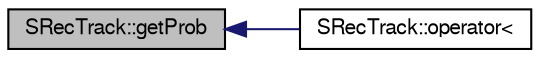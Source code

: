 digraph "SRecTrack::getProb"
{
  bgcolor="transparent";
  edge [fontname="FreeSans",fontsize="10",labelfontname="FreeSans",labelfontsize="10"];
  node [fontname="FreeSans",fontsize="10",shape=record];
  rankdir="LR";
  Node1 [label="SRecTrack::getProb",height=0.2,width=0.4,color="black", fillcolor="grey75", style="filled" fontcolor="black"];
  Node1 -> Node2 [dir="back",color="midnightblue",fontsize="10",style="solid",fontname="FreeSans"];
  Node2 [label="SRecTrack::operator\<",height=0.2,width=0.4,color="black",URL="$d6/db1/classSRecTrack.html#a253fffc55e1729316a90c45aab61f854",tooltip="Comparitor. "];
}
